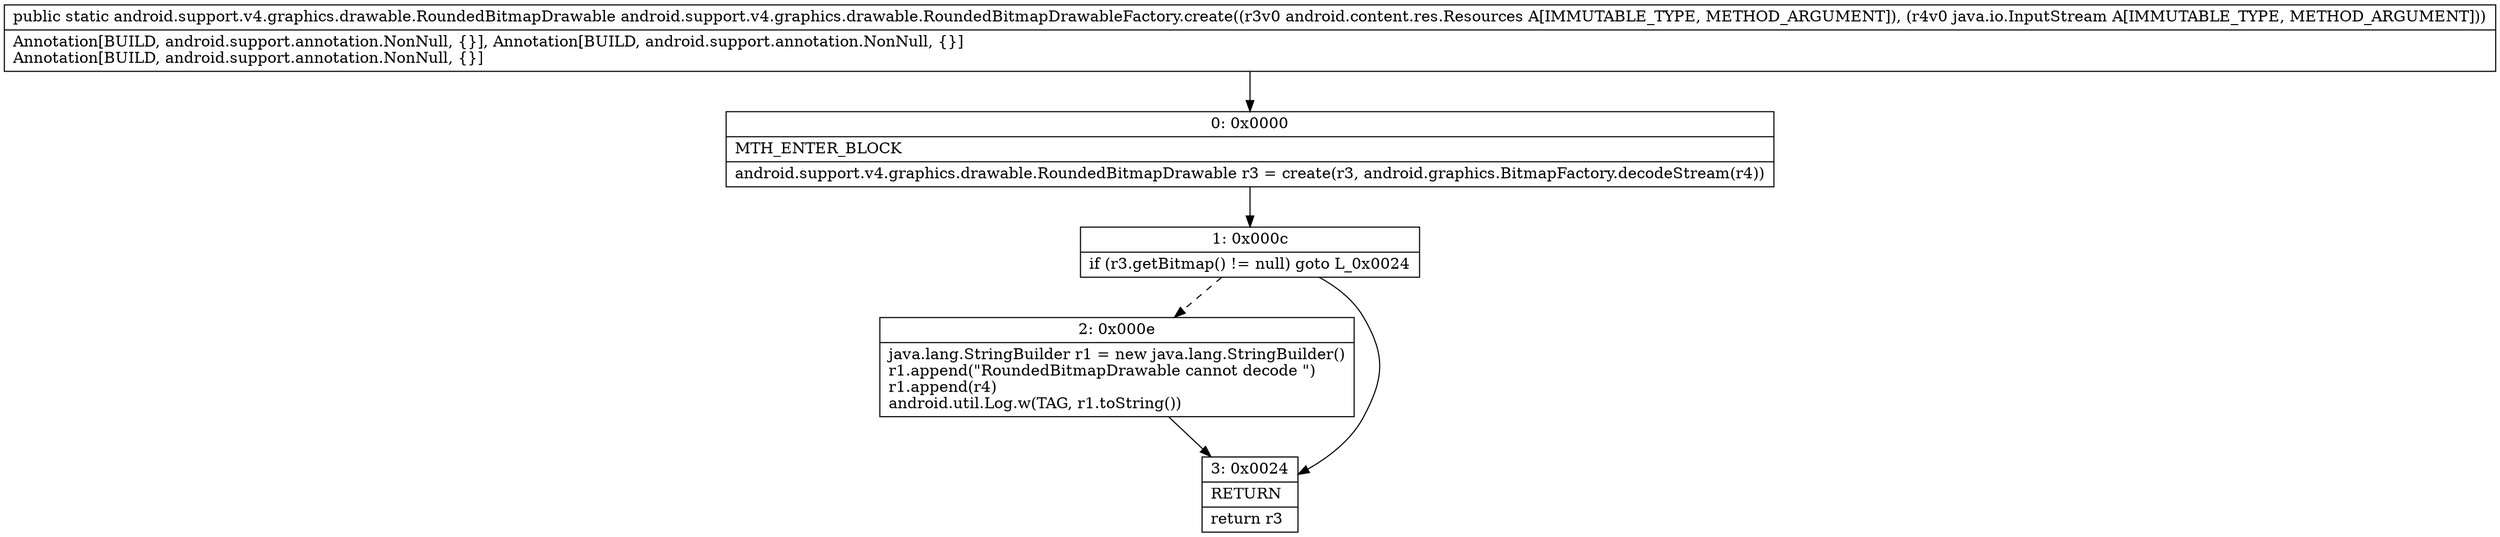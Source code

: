 digraph "CFG forandroid.support.v4.graphics.drawable.RoundedBitmapDrawableFactory.create(Landroid\/content\/res\/Resources;Ljava\/io\/InputStream;)Landroid\/support\/v4\/graphics\/drawable\/RoundedBitmapDrawable;" {
Node_0 [shape=record,label="{0\:\ 0x0000|MTH_ENTER_BLOCK\l|android.support.v4.graphics.drawable.RoundedBitmapDrawable r3 = create(r3, android.graphics.BitmapFactory.decodeStream(r4))\l}"];
Node_1 [shape=record,label="{1\:\ 0x000c|if (r3.getBitmap() != null) goto L_0x0024\l}"];
Node_2 [shape=record,label="{2\:\ 0x000e|java.lang.StringBuilder r1 = new java.lang.StringBuilder()\lr1.append(\"RoundedBitmapDrawable cannot decode \")\lr1.append(r4)\landroid.util.Log.w(TAG, r1.toString())\l}"];
Node_3 [shape=record,label="{3\:\ 0x0024|RETURN\l|return r3\l}"];
MethodNode[shape=record,label="{public static android.support.v4.graphics.drawable.RoundedBitmapDrawable android.support.v4.graphics.drawable.RoundedBitmapDrawableFactory.create((r3v0 android.content.res.Resources A[IMMUTABLE_TYPE, METHOD_ARGUMENT]), (r4v0 java.io.InputStream A[IMMUTABLE_TYPE, METHOD_ARGUMENT]))  | Annotation[BUILD, android.support.annotation.NonNull, \{\}], Annotation[BUILD, android.support.annotation.NonNull, \{\}]\lAnnotation[BUILD, android.support.annotation.NonNull, \{\}]\l}"];
MethodNode -> Node_0;
Node_0 -> Node_1;
Node_1 -> Node_2[style=dashed];
Node_1 -> Node_3;
Node_2 -> Node_3;
}

